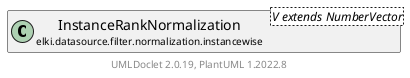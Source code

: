 @startuml
    remove .*\.(Instance|Par|Parameterizer|Factory)$
    set namespaceSeparator none
    hide empty fields
    hide empty methods

    class "<size:14>InstanceRankNormalization.Par\n<size:10>elki.datasource.filter.normalization.instancewise" as elki.datasource.filter.normalization.instancewise.InstanceRankNormalization.Par [[InstanceRankNormalization.Par.html]] {
        +make(): InstanceRankNormalization<NumberVector>
    }

    interface "<size:14>Parameterizer\n<size:10>elki.utilities.optionhandling" as elki.utilities.optionhandling.Parameterizer [[../../../../utilities/optionhandling/Parameterizer.html]] {
        {abstract} +make(): Object
    }
    class "<size:14>InstanceRankNormalization\n<size:10>elki.datasource.filter.normalization.instancewise" as elki.datasource.filter.normalization.instancewise.InstanceRankNormalization<V extends NumberVector> [[InstanceRankNormalization.html]]

    elki.utilities.optionhandling.Parameterizer <|.. elki.datasource.filter.normalization.instancewise.InstanceRankNormalization.Par
    elki.datasource.filter.normalization.instancewise.InstanceRankNormalization +-- elki.datasource.filter.normalization.instancewise.InstanceRankNormalization.Par

    center footer UMLDoclet 2.0.19, PlantUML 1.2022.8
@enduml
